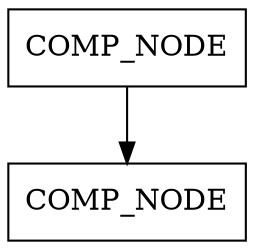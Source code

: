 digraph {
	graph [bb="0,0,106,110"];
	node [label="\N"];
	0	 [height=0.51389,
		id=0,
		label=COMP_NODE,
		pos="53,91.5",
		rects="0,73.5,106,109.5",
		shape=record,
		width=1.4722];
	1	 [height=0.51389,
		id=1,
		label=COMP_NODE,
		pos="53,18.5",
		rects="0,0.5,106,36.5",
		shape=record,
		width=1.4722];
	0 -> 1	 [pos="e,53,36.59 53,73.455 53,65.383 53,55.676 53,46.682"];
}
